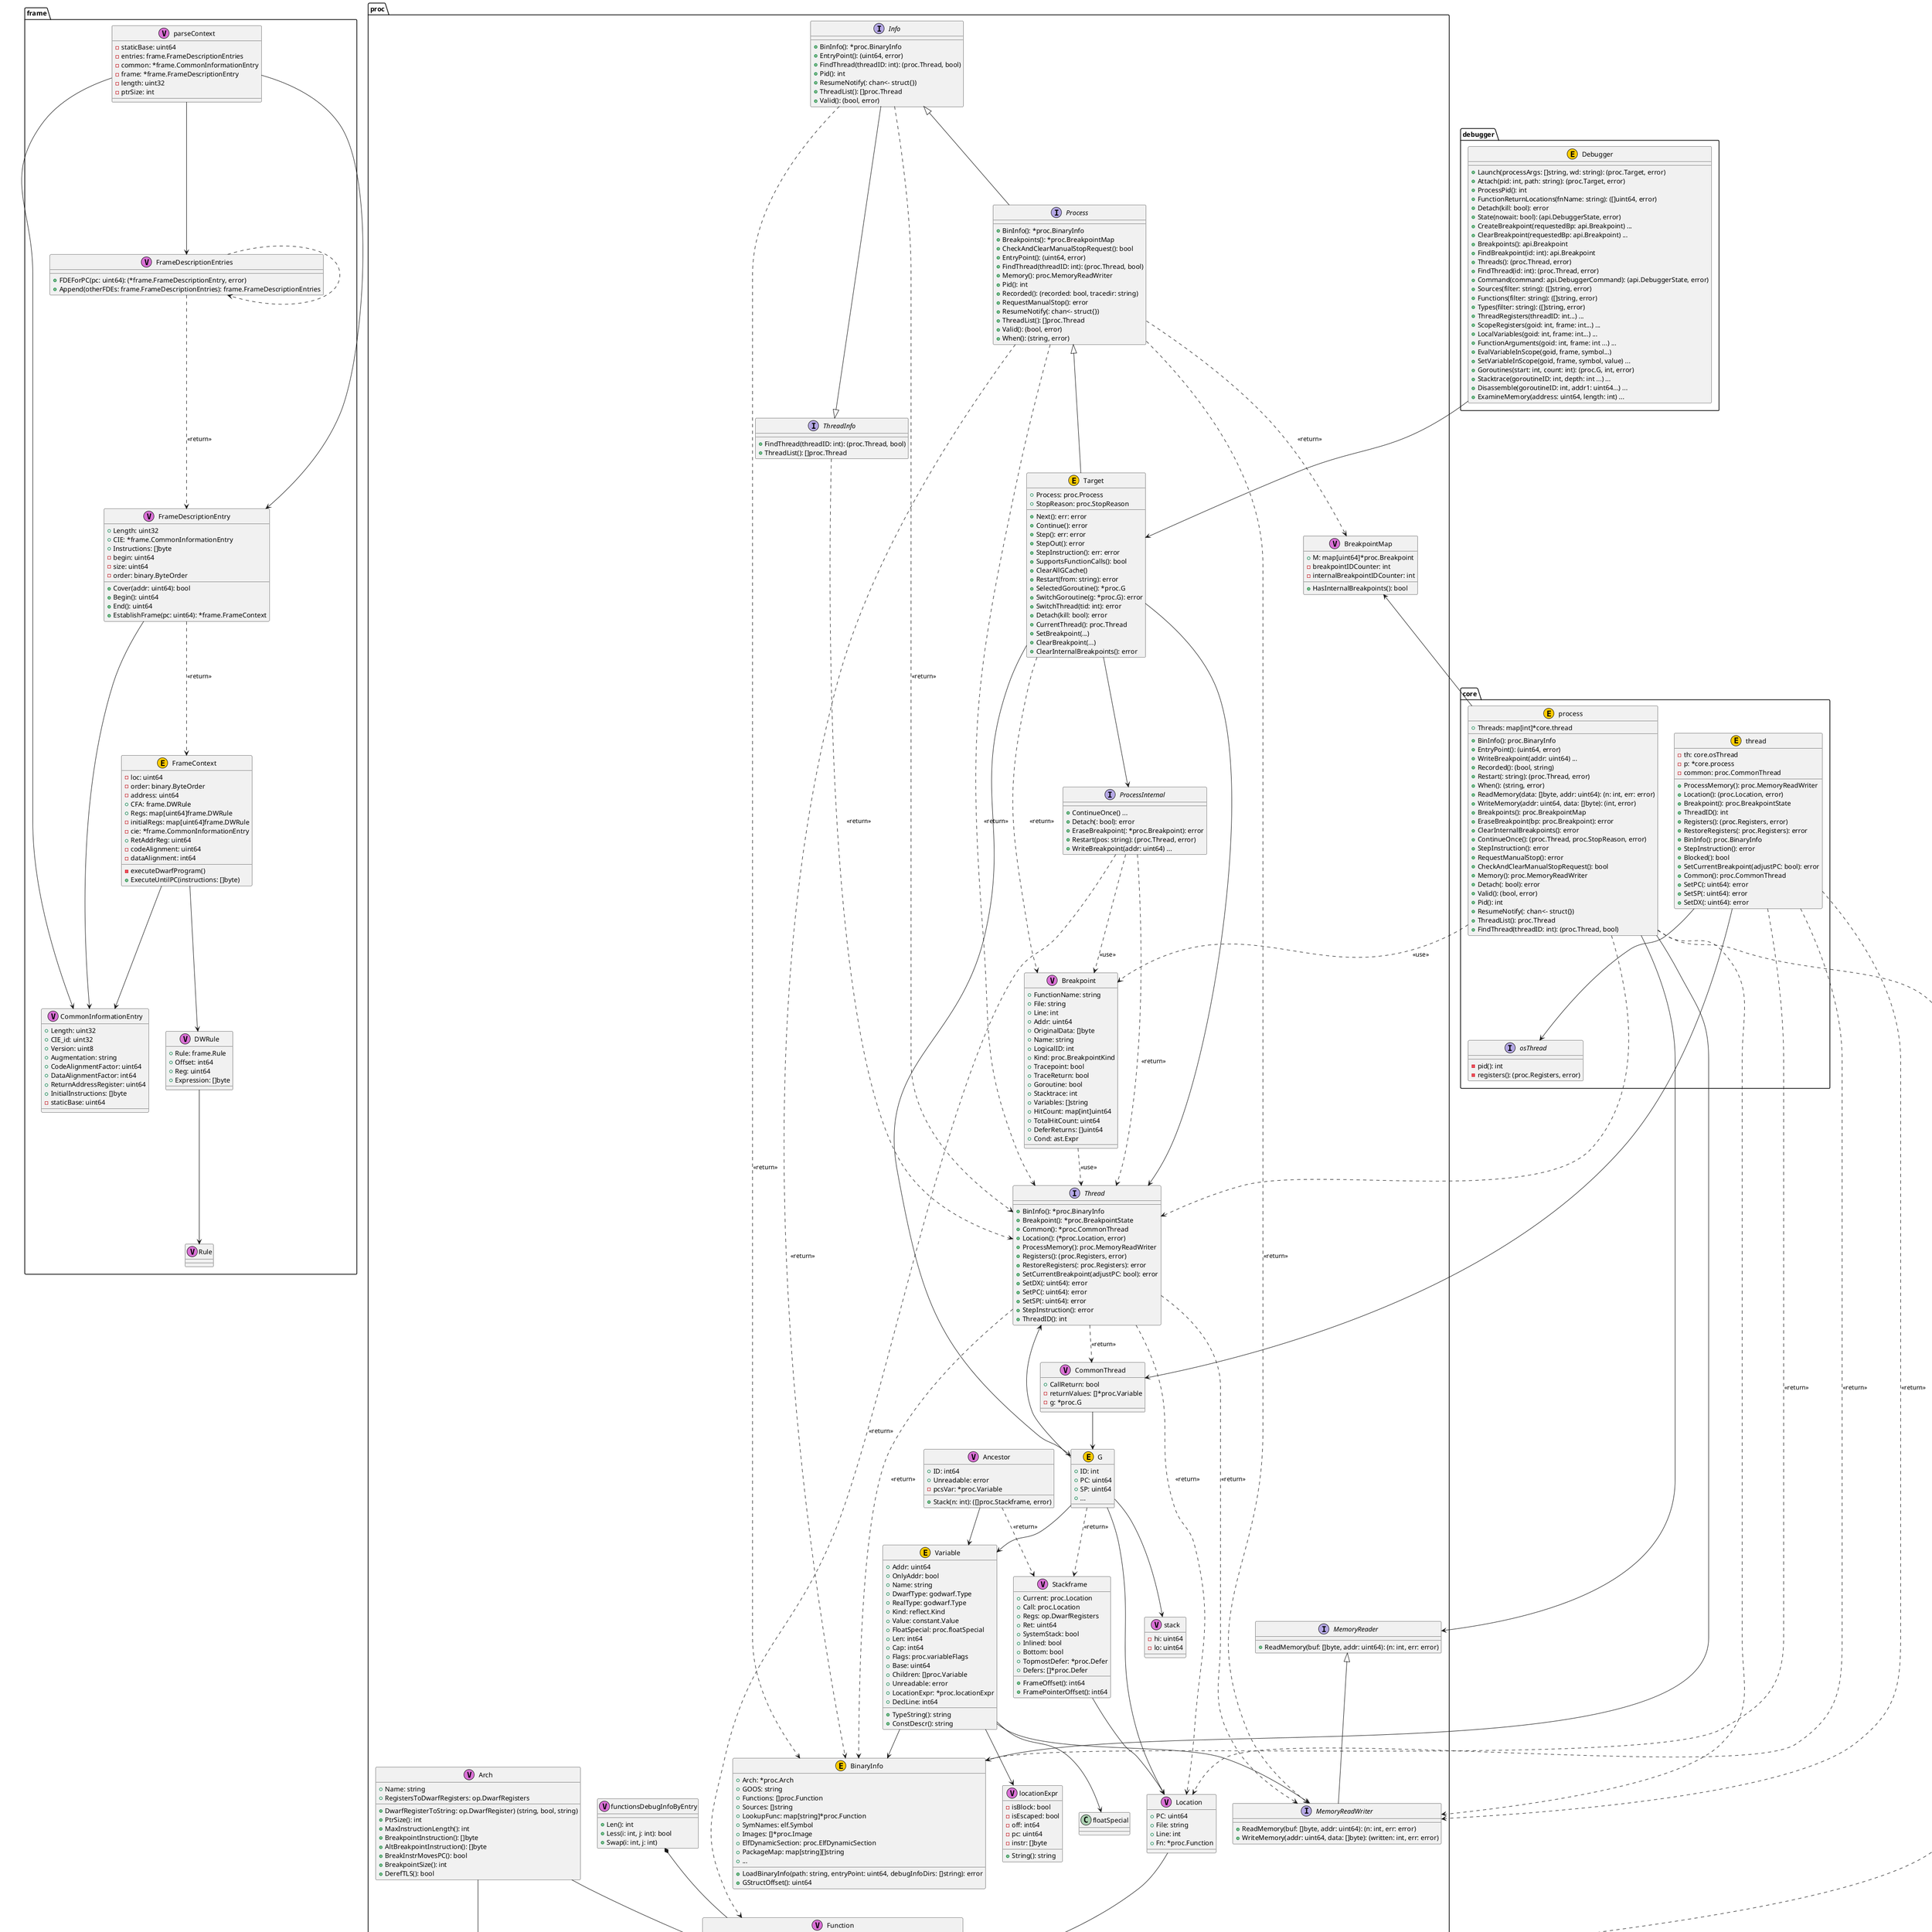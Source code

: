 @startuml

package "frame" {
	class "CommonInformationEntry" as frame.CommonInformationEntry <<V,Orchid>> {
		+Length: uint32
		+CIE_id: uint32
		+Version: uint8
		+Augmentation: string
		+CodeAlignmentFactor: uint64
		+DataAlignmentFactor: int64
		+ReturnAddressRegister: uint64
		+InitialInstructions: []byte
		-staticBase: uint64
	}
}

package "frame" {
	class "DWRule" as frame.DWRule <<V,Orchid>> {
		+Rule: frame.Rule
		+Offset: int64
		+Reg: uint64
		+Expression: []byte
	}
}

	frame.DWRule --> frame.Rule

package "frame" {
	class "FrameContext" as frame.FrameContext <<E,#FFCC00>> {
		-loc: uint64
		-order: binary.ByteOrder
		-address: uint64
		+CFA: frame.DWRule
		+Regs: map[uint64]frame.DWRule
		-initialRegs: map[uint64]frame.DWRule
		-cie: *frame.CommonInformationEntry
		+RetAddrReg: uint64
		-codeAlignment: uint64
		-dataAlignment: int64
		-executeDwarfProgram()
		+ExecuteUntilPC(instructions: []byte)
	}
}

	frame.FrameContext --> frame.DWRule
	frame.FrameContext --> frame.CommonInformationEntry

package "frame" {
	class "FrameDescriptionEntries" as frame.FrameDescriptionEntries <<V,Orchid>> {
		+FDEForPC(pc: uint64): (*frame.FrameDescriptionEntry, error)
		+Append(otherFDEs: frame.FrameDescriptionEntries): frame.FrameDescriptionEntries
	}
}

	frame.FrameDescriptionEntries ..> frame.FrameDescriptionEntry : <<return>>
	frame.FrameDescriptionEntries ..> frame.FrameDescriptionEntries

package "frame" {
	class "FrameDescriptionEntry" as frame.FrameDescriptionEntry <<V,Orchid>> {
		+Length: uint32
		+CIE: *frame.CommonInformationEntry
		+Instructions: []byte
		-begin: uint64
		-size: uint64
		-order: binary.ByteOrder
		+Cover(addr: uint64): bool
		+Begin(): uint64
		+End(): uint64
		+EstablishFrame(pc: uint64): *frame.FrameContext
	}
}

	frame.FrameDescriptionEntry --> frame.CommonInformationEntry
	frame.FrameDescriptionEntry ..> frame.FrameContext : <<return>>

package "frame" {
	class "Rule" as frame.Rule <<V,Orchid>>
}

package "frame" {
	class "parseContext" as frame.parseContext <<V,Orchid>> {
		-staticBase: uint64
		-entries: frame.FrameDescriptionEntries
		-common: *frame.CommonInformationEntry
		-frame: *frame.FrameDescriptionEntry
		-length: uint32
		-ptrSize: int
	}
}

	frame.parseContext --> frame.FrameDescriptionEntries
	frame.parseContext --> frame.CommonInformationEntry
	frame.parseContext --> frame.FrameDescriptionEntry

package "proc" {
	class "Ancestor" as proc.Ancestor <<V,Orchid>> {
		+ID: int64
		+Unreadable: error
		-pcsVar: *proc.Variable
		+Stack(n: int): ([]proc.Stackframe, error)
	}
}

	proc.Ancestor --> proc.Variable
	proc.Ancestor ..> proc.Stackframe : <<return>>

package "proc" {
	class "Arch" as proc.Arch <<V,Orchid>> {
		+Name: string
		+RegistersToDwarfRegisters: op.DwarfRegisters
		+DwarfRegisterToString: op.DwarfRegister) (string, bool, string)
		+PtrSize(): int
		+MaxInstructionLength(): int
		+BreakpointInstruction(): []byte
		+AltBreakpointInstruction(): []byte
		+BreakInstrMovesPC(): bool
		+BreakpointSize(): int
		+DerefTLS(): bool
	}
}

	proc.Arch --> proc.opcodeSeq
	proc.Arch --> proc.Function

package "proc" {
	class "BinaryInfo" as proc.BinaryInfo <<E,#FFCC00>> {
		+Arch: *proc.Arch
		+GOOS: string
		+Functions: []proc.Function
		+Sources: []string
		+LookupFunc: map[string]*proc.Function
		+SymNames: elf.Symbol
		+Images: []*proc.Image
		+ElfDynamicSection: proc.ElfDynamicSection
		+PackageMap: map[string][]string
		+LoadBinaryInfo(path: string, entryPoint: uint64, debugInfoDirs: []string): error
		+GStructOffset(): uint64
		+...
	}
}

package "proc" {
	class "Breakpoint" as proc.Breakpoint <<V,Orchid>> {
		+FunctionName: string
		+File: string
		+Line: int
		+Addr: uint64
		+OriginalData: []byte
		+Name: string
		+LogicalID: int
		+Kind: proc.BreakpointKind
		+Tracepoint: bool
		+TraceReturn: bool
		+Goroutine: bool
		+Stacktrace: int
		+Variables: []string
		+HitCount: map[int]uint64
		+TotalHitCount: uint64
		+DeferReturns: []uint64
		+Cond: ast.Expr
	}
}

	proc.Breakpoint ..> proc.Thread : <<use>>

package "proc" {
	class "BreakpointMap" as proc.BreakpointMap <<V,Orchid>> {
		+M: map[uint64]*proc.Breakpoint
		-breakpointIDCounter: int
		-internalBreakpointIDCounter: int
		+HasInternalBreakpoints(): bool
	}
}

package "proc" {
	class "CommonThread" as proc.CommonThread <<V,Orchid>> {
		+CallReturn: bool
		-returnValues: []*proc.Variable
		-g: *proc.G
	}
}

	proc.CommonThread --> proc.G

package "proc" {
	class "Function" as proc.Function <<V,Orchid>> {
		+Name: string
		+Entry: uint64
		+End: uint64
		-offset: dwarf.Offset
		-cu: *proc.compileUnit
		+InlinedCalls: []proc.InlinedCall
		-fakeType(bi: *proc.BinaryInfo, removeReceiver: bool): (godwarf.FuncType, error)
		+PackageName(): string
		+ReceiverName(): string
		+BaseName(): string
		+Optimized(): bool
		+PrologueEndPC(): uint64
		-exportedRuntime(): bool
		-privateRuntime(): bool
	}
}

	proc.Function --> proc.compileUnit
	proc.Function --> proc.InlinedCall

package "proc" {
	class "G" as proc.G <<E,#FFCC00>> {
		+ID: int
		+PC: uint64
		+SP: uint64
		+...
	}
}

	proc.G --> proc.Variable
	proc.G --> proc.stack
	proc.G --> proc.Location
	proc.G --> proc.Thread
	proc.G ..> proc.Stackframe : <<return>>

package "proc" {
	interface "Info" as proc.Info {
		+BinInfo(): *proc.BinaryInfo
		+EntryPoint(): (uint64, error)
		+FindThread(threadID: int): (proc.Thread, bool)
		+Pid(): int
		+ResumeNotify(: chan<- struct{})
		+ThreadList(): []proc.Thread
		+Valid(): (bool, error)
	}
}

	proc.Info ..> proc.BinaryInfo : <<return>>
	proc.Info ..> proc.Thread : <<return>>

package "proc" {
	class "InlinedCall" as proc.InlinedCall <<V,Orchid>> {
		-cu: *proc.compileUnit
		+LowPC: uint64
		+HighPC: uint64
	}
}

	proc.InlinedCall --> proc.compileUnit

package "proc" {
	class "Location" as proc.Location <<V,Orchid>> {
		+PC: uint64
		+File: string
		+Line: int
		+Fn: *proc.Function
	}
}

	proc.Location --> proc.Function

package "proc" {
	interface "MemoryReadWriter" as proc.MemoryReadWriter {
		+ReadMemory(buf: []byte, addr: uint64): (n: int, err: error)
		+WriteMemory(addr: uint64, data: []byte): (written: int, err: error)
	}
}

package "proc" {
	interface "MemoryReader" as proc.MemoryReader {
		+ReadMemory(buf: []byte, addr: uint64): (n: int, err: error)
	}
}

package "proc" {
	interface "Process" as proc.Process {
		+BinInfo(): *proc.BinaryInfo
		+Breakpoints(): *proc.BreakpointMap
		+CheckAndClearManualStopRequest(): bool
		+EntryPoint(): (uint64, error)
		+FindThread(threadID: int): (proc.Thread, bool)
		+Memory(): proc.MemoryReadWriter
		+Pid(): int
		+Recorded(): (recorded: bool, tracedir: string)
		+RequestManualStop(): error
		+ResumeNotify(: chan<- struct{})
		+ThreadList(): []proc.Thread
		+Valid(): (bool, error)
		+When(): (string, error)
	}
}

	proc.Process ..> proc.BinaryInfo : <<return>>
	proc.Process ..> proc.BreakpointMap : <<return>> 
	proc.Process ..> proc.Thread : <<return>>
	proc.Process ..> proc.MemoryReadWriter : <<return>>

package "proc" {
	interface "ProcessInternal" as proc.ProcessInternal {
		+ContinueOnce() ...
		+Detach(: bool): error
		+EraseBreakpoint(: *proc.Breakpoint): error
		+Restart(pos: string): (proc.Thread, error)
		+WriteBreakpoint(addr: uint64) ...
	}
}

	proc.ProcessInternal ..> proc.Thread : <<return>>
	proc.ProcessInternal ..> proc.Breakpoint : <<use>>
	proc.ProcessInternal ..> proc.Function : <<return>>

package "proc" {
	class "Stackframe" as proc.Stackframe <<V,Orchid>> {
		+Current: proc.Location
		+Call: proc.Location
		+Regs: op.DwarfRegisters
		+Ret: uint64
		+SystemStack: bool
		+Inlined: bool
		+Bottom: bool
		+TopmostDefer: *proc.Defer
		+Defers: []*proc.Defer
		+FrameOffset(): int64
		+FramePointerOffset(): int64
	}
}

	proc.Stackframe --> proc.Location

package "proc" {
	class "Target" as proc.Target <<E,#FFCC00>> {
		+Process: proc.Process
		+StopReason: proc.StopReason
		+Next(): err: error
		+Continue(): error
		+Step(): err: error
		+StepOut(): error
		+StepInstruction(): err: error
		+SupportsFunctionCalls(): bool
		+ClearAllGCache()
		+Restart(from: string): error
		+SelectedGoroutine(): *proc.G
		+SwitchGoroutine(g: *proc.G): error
		+SwitchThread(tid: int): error
		+Detach(kill: bool): error
		+CurrentThread(): proc.Thread
		+SetBreakpoint(...)
		+ClearBreakpoint(...)
		+ClearInternalBreakpoints(): error
	}
}

	proc.Target --> proc.ProcessInternal
	proc.Target --> proc.Thread
	proc.Target --> proc.G
	proc.Target ..> proc.Breakpoint : <<return>>

package "proc" {
	interface "Thread" as proc.Thread {
		+BinInfo(): *proc.BinaryInfo
		+Breakpoint(): *proc.BreakpointState
		+Common(): *proc.CommonThread
		+Location(): (*proc.Location, error)
		+ProcessMemory(): proc.MemoryReadWriter
		+Registers(): (proc.Registers, error)
		+RestoreRegisters(: proc.Registers): error
		+SetCurrentBreakpoint(adjustPC: bool): error
		+SetDX(: uint64): error
		+SetPC(: uint64): error
		+SetSP(: uint64): error
		+StepInstruction(): error
		+ThreadID(): int
	}
}

	proc.Thread ..> proc.BinaryInfo : <<return>>
	proc.Thread ..> proc.CommonThread : <<return>>
	proc.Thread ..> proc.Location : <<return>> 
	proc.Thread ..> proc.MemoryReadWriter : <<return>>

package "proc" {
	interface "ThreadInfo" as proc.ThreadInfo {
		+FindThread(threadID: int): (proc.Thread, bool)
		+ThreadList(): []proc.Thread
	}
}

	proc.ThreadInfo ..> proc.Thread : <<return>>

package "proc" {
	class "Variable" as proc.Variable <<E,#FFCC00>> {
		+Addr: uint64
		+OnlyAddr: bool
		+Name: string
		+DwarfType: godwarf.Type
		+RealType: godwarf.Type
		+Kind: reflect.Kind
		+Value: constant.Value
		+FloatSpecial: proc.floatSpecial
		+Len: int64
		+Cap: int64
		+Flags: proc.variableFlags
		+Base: uint64
		+Children: []proc.Variable
		+Unreadable: error
		+LocationExpr: *proc.locationExpr
		+DeclLine: int64
		+TypeString(): string
		+ConstDescr(): string
	}
}

	proc.Variable --> proc.MemoryReadWriter
	proc.Variable --> proc.BinaryInfo
	proc.Variable --> proc.floatSpecial
	proc.Variable --> proc.locationExpr

package "proc" {
	class "compileUnit" as proc.compileUnit <<V,Orchid>> {
		-name: string
		+Version: uint8
		-lowPC: uint64
		-ranges: [][2]uint64
		-entry: dwarf.Entry
		-isgo: bool
		-lineInfo: line.DebugLineInfo
		-optimized: bool
		-producer: string
		-offset: dwarf.Offset
		-image: *proc.Image
	}
}

	proc.compileUnit -up-> line.DebugLineInfo
	proc.compileUnit --> proc.Image

package "proc" {
	class "functionsDebugInfoByEntry" as proc.functionsDebugInfoByEntry <<V,Orchid>> {
		+Len(): int
		+Less(i: int, j: int): bool
		+Swap(i: int, j: int)
	}
}

proc.functionsDebugInfoByEntry *-- proc.Function

package "proc" {
	class "locationExpr" as proc.locationExpr <<V,Orchid>> {
		-isBlock: bool
		-isEscaped: bool
		-off: int64
		-pc: uint64
		-instr: []byte
		+String(): string
	}
}

package "proc" {
	class "stack" as proc.stack <<V,Orchid>> {
		-hi: uint64
		-lo: uint64
	}
}

package "core" {
	interface "osThread" as core.osThread {
		-pid(): int
		-registers(): (proc.Registers, error)
	}
}

package "core" {
	class "process" as core.process <<E,#FFCC00>> {
		+Threads: map[int]*core.thread
		+BinInfo(): proc.BinaryInfo
		+EntryPoint(): (uint64, error)
		+WriteBreakpoint(addr: uint64) ...
		+Recorded(): (bool, string)
		+Restart(: string): (proc.Thread, error)
		+When(): (string, error)
		+ReadMemory(data: []byte, addr: uint64): (n: int, err: error)
		+WriteMemory(addr: uint64, data: []byte): (int, error)
		+Breakpoints(): proc.BreakpointMap
		+EraseBreakpoint(bp: proc.Breakpoint): error
		+ClearInternalBreakpoints(): error
		+ContinueOnce(): (proc.Thread, proc.StopReason, error)
		+StepInstruction(): error
		+RequestManualStop(): error
		+CheckAndClearManualStopRequest(): bool
		+Memory(): proc.MemoryReadWriter
		+Detach(: bool): error
		+Valid(): (bool, error)
		+Pid(): int
		+ResumeNotify(: chan<- struct{})
		+ThreadList(): proc.Thread
		+FindThread(threadID: int): (proc.Thread, bool)
	}
}

	core.process --> proc.MemoryReader
	core.process ..> proc.MemoryReadWriter

	core.process --> proc.BinaryInfo
	core.process -up-> proc.BreakpointMap
	core.process ..> proc.Function : <<return>>
	core.process ..> proc.Thread
	core.process ..> proc.Breakpoint : <<use>>

package "core" {
	class "thread" as core.thread <<E,#FFCC00>> {
		-th: core.osThread
		-p: *core.process
		-common: proc.CommonThread
		+ProcessMemory(): proc.MemoryReadWriter
		+Location(): (proc.Location, error)
		+Breakpoint(): proc.BreakpointState
		+ThreadID(): int
		+Registers(): (proc.Registers, error)
		+RestoreRegisters(: proc.Registers): error
		+BinInfo(): proc.BinaryInfo
		+StepInstruction(): error
		+Blocked(): bool
		+SetCurrentBreakpoint(adjustPC: bool): error
		+Common(): proc.CommonThread
		+SetPC(: uint64): error
		+SetSP(: uint64): error
		+SetDX(: uint64): error
	}
}

	core.thread --> core.osThread
	core.thread --> proc.CommonThread
	core.thread ..> proc.MemoryReadWriter : <<return>>
	core.thread ..> proc.Location : <<return>> 
	core.thread ..> proc.BinaryInfo : <<return>>

package "debugger" {
	class "Debugger" as debugger.Debugger <<E,#FFCC00>> {
		+Launch(processArgs: []string, wd: string): (proc.Target, error)
		+Attach(pid: int, path: string): (proc.Target, error)
		+ProcessPid(): int
		+FunctionReturnLocations(fnName: string): ([]uint64, error)
		+Detach(kill: bool): error
		+State(nowait: bool): (api.DebuggerState, error)
		+CreateBreakpoint(requestedBp: api.Breakpoint) ...
		+ClearBreakpoint(requestedBp: api.Breakpoint) ...
		+Breakpoints(): api.Breakpoint
		+FindBreakpoint(id: int): api.Breakpoint
		+Threads(): (proc.Thread, error)
		+FindThread(id: int): (proc.Thread, error)
		+Command(command: api.DebuggerCommand): (api.DebuggerState, error)
		+Sources(filter: string): ([]string, error)
		+Functions(filter: string): ([]string, error)
		+Types(filter: string): ([]string, error)
		+ThreadRegisters(threadID: int...) ...
		+ScopeRegisters(goid: int, frame: int...) ...
		+LocalVariables(goid: int, frame: int...) ...
		+FunctionArguments(goid: int, frame: int ...) ...
		+EvalVariableInScope(goid, frame, symbol...)
		+SetVariableInScope(goid, frame, symbol, value) ...
		+Goroutines(start: int, count: int): (proc.G, int, error)
		+Stacktrace(goroutineID: int, depth: int ...) ...
		+Disassemble(goroutineID: int, addr1: uint64...) ...
		+ExamineMemory(address: uint64, length: int) ...
	}
}

	debugger.Debugger -down-> proc.Target

	proc.MemoryReadWriter -up-|> proc.MemoryReader
	proc.Info --|> proc.ThreadInfo
	proc.Process -up-|> proc.Info
	proc.Target -up-|> proc.Process

@enduml

